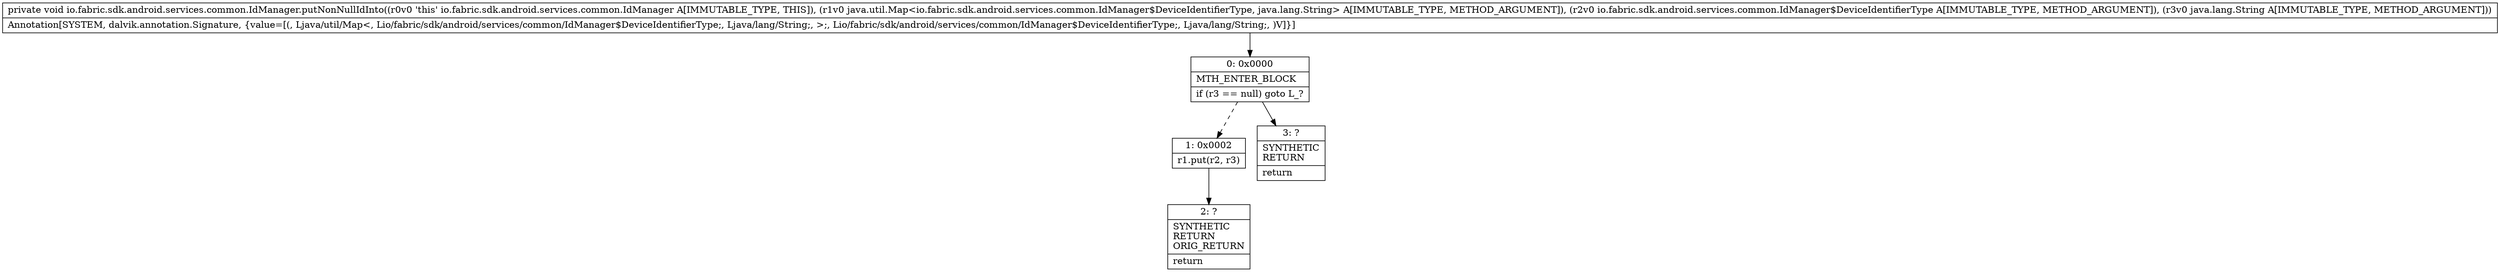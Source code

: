 digraph "CFG forio.fabric.sdk.android.services.common.IdManager.putNonNullIdInto(Ljava\/util\/Map;Lio\/fabric\/sdk\/android\/services\/common\/IdManager$DeviceIdentifierType;Ljava\/lang\/String;)V" {
Node_0 [shape=record,label="{0\:\ 0x0000|MTH_ENTER_BLOCK\l|if (r3 == null) goto L_?\l}"];
Node_1 [shape=record,label="{1\:\ 0x0002|r1.put(r2, r3)\l}"];
Node_2 [shape=record,label="{2\:\ ?|SYNTHETIC\lRETURN\lORIG_RETURN\l|return\l}"];
Node_3 [shape=record,label="{3\:\ ?|SYNTHETIC\lRETURN\l|return\l}"];
MethodNode[shape=record,label="{private void io.fabric.sdk.android.services.common.IdManager.putNonNullIdInto((r0v0 'this' io.fabric.sdk.android.services.common.IdManager A[IMMUTABLE_TYPE, THIS]), (r1v0 java.util.Map\<io.fabric.sdk.android.services.common.IdManager$DeviceIdentifierType, java.lang.String\> A[IMMUTABLE_TYPE, METHOD_ARGUMENT]), (r2v0 io.fabric.sdk.android.services.common.IdManager$DeviceIdentifierType A[IMMUTABLE_TYPE, METHOD_ARGUMENT]), (r3v0 java.lang.String A[IMMUTABLE_TYPE, METHOD_ARGUMENT]))  | Annotation[SYSTEM, dalvik.annotation.Signature, \{value=[(, Ljava\/util\/Map\<, Lio\/fabric\/sdk\/android\/services\/common\/IdManager$DeviceIdentifierType;, Ljava\/lang\/String;, \>;, Lio\/fabric\/sdk\/android\/services\/common\/IdManager$DeviceIdentifierType;, Ljava\/lang\/String;, )V]\}]\l}"];
MethodNode -> Node_0;
Node_0 -> Node_1[style=dashed];
Node_0 -> Node_3;
Node_1 -> Node_2;
}

